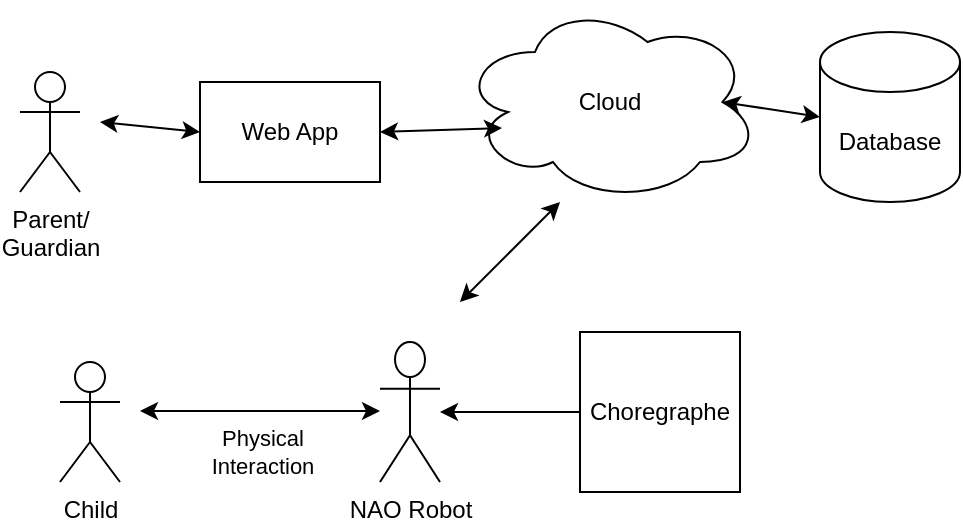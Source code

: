 <mxfile version="26.0.16">
  <diagram name="Page-1" id="kRN1GCZhQbIwX4v1lRji">
    <mxGraphModel dx="441" dy="754" grid="1" gridSize="10" guides="1" tooltips="1" connect="1" arrows="1" fold="1" page="1" pageScale="1" pageWidth="827" pageHeight="1169" math="0" shadow="0">
      <root>
        <mxCell id="0" />
        <mxCell id="1" parent="0" />
        <mxCell id="KvRJMwuLy58MNPit2Ykt-2" value="Child" style="shape=umlActor;verticalLabelPosition=bottom;verticalAlign=top;html=1;outlineConnect=0;" vertex="1" parent="1">
          <mxGeometry x="50" y="280" width="30" height="60" as="geometry" />
        </mxCell>
        <mxCell id="KvRJMwuLy58MNPit2Ykt-3" value="NAO Robot" style="shape=umlActor;verticalLabelPosition=bottom;verticalAlign=top;html=1;outlineConnect=0;" vertex="1" parent="1">
          <mxGeometry x="210" y="270" width="30" height="70" as="geometry" />
        </mxCell>
        <mxCell id="KvRJMwuLy58MNPit2Ykt-5" value="Cloud" style="ellipse;shape=cloud;whiteSpace=wrap;html=1;" vertex="1" parent="1">
          <mxGeometry x="250" y="100" width="150" height="100" as="geometry" />
        </mxCell>
        <mxCell id="KvRJMwuLy58MNPit2Ykt-6" value="" style="endArrow=classic;startArrow=classic;html=1;rounded=0;" edge="1" parent="1">
          <mxGeometry width="50" height="50" relative="1" as="geometry">
            <mxPoint x="90" y="304.5" as="sourcePoint" />
            <mxPoint x="210" y="304.5" as="targetPoint" />
          </mxGeometry>
        </mxCell>
        <mxCell id="KvRJMwuLy58MNPit2Ykt-7" value="Physical&lt;div&gt;Interaction&lt;/div&gt;" style="edgeLabel;html=1;align=center;verticalAlign=middle;resizable=0;points=[];" vertex="1" connectable="0" parent="KvRJMwuLy58MNPit2Ykt-6">
          <mxGeometry x="0.371" y="-4" relative="1" as="geometry">
            <mxPoint x="-22" y="16" as="offset" />
          </mxGeometry>
        </mxCell>
        <mxCell id="KvRJMwuLy58MNPit2Ykt-9" value="Choregraphe" style="whiteSpace=wrap;html=1;aspect=fixed;" vertex="1" parent="1">
          <mxGeometry x="310" y="265" width="80" height="80" as="geometry" />
        </mxCell>
        <mxCell id="KvRJMwuLy58MNPit2Ykt-10" value="Parent/&lt;div&gt;Guardian&lt;/div&gt;" style="shape=umlActor;verticalLabelPosition=bottom;verticalAlign=top;html=1;outlineConnect=0;" vertex="1" parent="1">
          <mxGeometry x="30" y="135" width="30" height="60" as="geometry" />
        </mxCell>
        <mxCell id="KvRJMwuLy58MNPit2Ykt-13" value="Database" style="shape=cylinder3;whiteSpace=wrap;html=1;boundedLbl=1;backgroundOutline=1;size=15;" vertex="1" parent="1">
          <mxGeometry x="430" y="115" width="70" height="85" as="geometry" />
        </mxCell>
        <mxCell id="KvRJMwuLy58MNPit2Ykt-14" value="Web App" style="rounded=0;whiteSpace=wrap;html=1;" vertex="1" parent="1">
          <mxGeometry x="120" y="140" width="90" height="50" as="geometry" />
        </mxCell>
        <mxCell id="KvRJMwuLy58MNPit2Ykt-16" value="" style="endArrow=classic;startArrow=classic;html=1;rounded=0;entryX=0.14;entryY=0.63;entryDx=0;entryDy=0;entryPerimeter=0;exitX=1;exitY=0.5;exitDx=0;exitDy=0;" edge="1" parent="1" source="KvRJMwuLy58MNPit2Ykt-14" target="KvRJMwuLy58MNPit2Ykt-5">
          <mxGeometry width="50" height="50" relative="1" as="geometry">
            <mxPoint x="220" y="410" as="sourcePoint" />
            <mxPoint x="270" y="360" as="targetPoint" />
          </mxGeometry>
        </mxCell>
        <mxCell id="KvRJMwuLy58MNPit2Ykt-17" value="" style="endArrow=classic;startArrow=classic;html=1;rounded=0;entryX=0;entryY=0.5;entryDx=0;entryDy=0;entryPerimeter=0;exitX=0.875;exitY=0.5;exitDx=0;exitDy=0;exitPerimeter=0;" edge="1" parent="1" source="KvRJMwuLy58MNPit2Ykt-5" target="KvRJMwuLy58MNPit2Ykt-13">
          <mxGeometry width="50" height="50" relative="1" as="geometry">
            <mxPoint x="340" y="410" as="sourcePoint" />
            <mxPoint x="390" y="360" as="targetPoint" />
          </mxGeometry>
        </mxCell>
        <mxCell id="KvRJMwuLy58MNPit2Ykt-18" value="" style="endArrow=classic;html=1;rounded=0;exitX=0;exitY=0.5;exitDx=0;exitDy=0;" edge="1" parent="1" source="KvRJMwuLy58MNPit2Ykt-9" target="KvRJMwuLy58MNPit2Ykt-3">
          <mxGeometry width="50" height="50" relative="1" as="geometry">
            <mxPoint x="340" y="410" as="sourcePoint" />
            <mxPoint x="390" y="360" as="targetPoint" />
          </mxGeometry>
        </mxCell>
        <mxCell id="KvRJMwuLy58MNPit2Ykt-20" value="" style="endArrow=classic;startArrow=classic;html=1;rounded=0;" edge="1" parent="1">
          <mxGeometry width="50" height="50" relative="1" as="geometry">
            <mxPoint x="250" y="250" as="sourcePoint" />
            <mxPoint x="300" y="200" as="targetPoint" />
          </mxGeometry>
        </mxCell>
        <mxCell id="KvRJMwuLy58MNPit2Ykt-21" value="" style="endArrow=classic;startArrow=classic;html=1;rounded=0;entryX=0;entryY=0.5;entryDx=0;entryDy=0;" edge="1" parent="1" target="KvRJMwuLy58MNPit2Ykt-14">
          <mxGeometry width="50" height="50" relative="1" as="geometry">
            <mxPoint x="70" y="160" as="sourcePoint" />
            <mxPoint x="210" y="360" as="targetPoint" />
          </mxGeometry>
        </mxCell>
      </root>
    </mxGraphModel>
  </diagram>
</mxfile>

